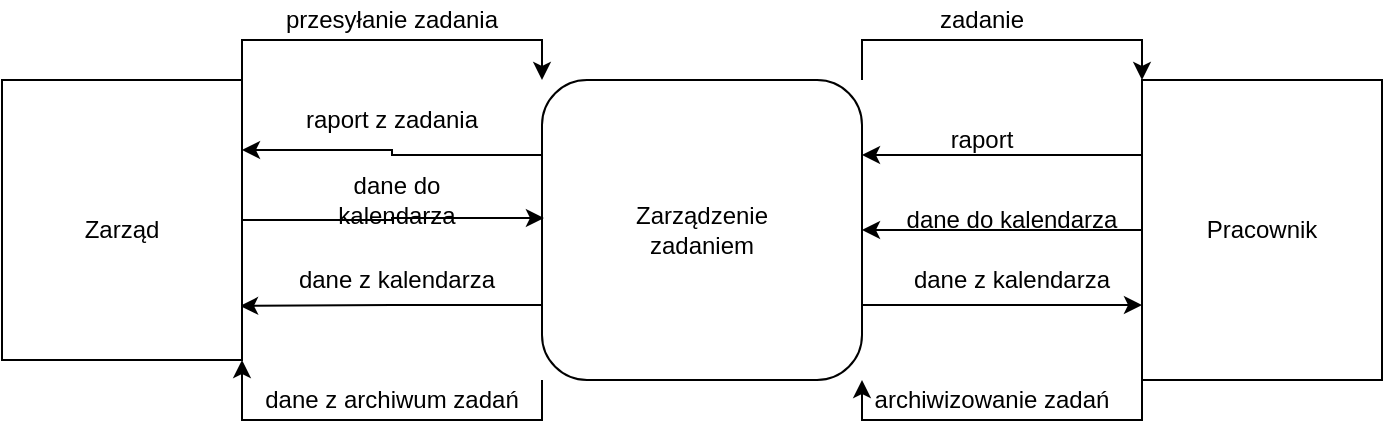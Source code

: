 <mxfile version="13.10.0" type="github">
  <diagram id="pUiLc88zaLxy2dvgrLF7" name="Page-1">
    <mxGraphModel dx="1038" dy="577" grid="1" gridSize="10" guides="1" tooltips="1" connect="1" arrows="1" fold="1" page="1" pageScale="1" pageWidth="827" pageHeight="1169" math="0" shadow="0">
      <root>
        <mxCell id="0" />
        <mxCell id="1" parent="0" />
        <mxCell id="zWVf0HDdn3zUhOF--Pqb-15" style="edgeStyle=orthogonalEdgeStyle;rounded=0;orthogonalLoop=1;jettySize=auto;html=1;exitX=0;exitY=0.25;exitDx=0;exitDy=0;entryX=1;entryY=0.25;entryDx=0;entryDy=0;" edge="1" parent="1" source="zWVf0HDdn3zUhOF--Pqb-1" target="zWVf0HDdn3zUhOF--Pqb-4">
          <mxGeometry relative="1" as="geometry" />
        </mxCell>
        <mxCell id="zWVf0HDdn3zUhOF--Pqb-18" style="edgeStyle=orthogonalEdgeStyle;rounded=0;orthogonalLoop=1;jettySize=auto;html=1;exitX=0;exitY=0.75;exitDx=0;exitDy=0;entryX=0.992;entryY=0.807;entryDx=0;entryDy=0;entryPerimeter=0;" edge="1" parent="1" source="zWVf0HDdn3zUhOF--Pqb-1" target="zWVf0HDdn3zUhOF--Pqb-4">
          <mxGeometry relative="1" as="geometry" />
        </mxCell>
        <mxCell id="zWVf0HDdn3zUhOF--Pqb-20" style="edgeStyle=orthogonalEdgeStyle;rounded=0;orthogonalLoop=1;jettySize=auto;html=1;exitX=0;exitY=1;exitDx=0;exitDy=0;entryX=1;entryY=1;entryDx=0;entryDy=0;" edge="1" parent="1" source="zWVf0HDdn3zUhOF--Pqb-1" target="zWVf0HDdn3zUhOF--Pqb-4">
          <mxGeometry relative="1" as="geometry" />
        </mxCell>
        <mxCell id="zWVf0HDdn3zUhOF--Pqb-23" style="edgeStyle=orthogonalEdgeStyle;rounded=0;orthogonalLoop=1;jettySize=auto;html=1;exitX=1;exitY=0;exitDx=0;exitDy=0;entryX=0;entryY=0;entryDx=0;entryDy=0;" edge="1" parent="1" source="zWVf0HDdn3zUhOF--Pqb-1" target="zWVf0HDdn3zUhOF--Pqb-7">
          <mxGeometry relative="1" as="geometry" />
        </mxCell>
        <mxCell id="zWVf0HDdn3zUhOF--Pqb-29" style="edgeStyle=orthogonalEdgeStyle;rounded=0;orthogonalLoop=1;jettySize=auto;html=1;exitX=1;exitY=0.75;exitDx=0;exitDy=0;entryX=0;entryY=0.75;entryDx=0;entryDy=0;" edge="1" parent="1" source="zWVf0HDdn3zUhOF--Pqb-1" target="zWVf0HDdn3zUhOF--Pqb-7">
          <mxGeometry relative="1" as="geometry" />
        </mxCell>
        <mxCell id="zWVf0HDdn3zUhOF--Pqb-1" value="" style="rounded=1;whiteSpace=wrap;html=1;" vertex="1" parent="1">
          <mxGeometry x="330" y="170" width="160" height="150" as="geometry" />
        </mxCell>
        <mxCell id="zWVf0HDdn3zUhOF--Pqb-2" value="Zarządzenie zadaniem" style="text;html=1;strokeColor=none;fillColor=none;align=center;verticalAlign=middle;whiteSpace=wrap;rounded=0;" vertex="1" parent="1">
          <mxGeometry x="390" y="235" width="40" height="20" as="geometry" />
        </mxCell>
        <mxCell id="zWVf0HDdn3zUhOF--Pqb-11" style="edgeStyle=orthogonalEdgeStyle;rounded=0;orthogonalLoop=1;jettySize=auto;html=1;exitX=1;exitY=0;exitDx=0;exitDy=0;entryX=0;entryY=0;entryDx=0;entryDy=0;" edge="1" parent="1" source="zWVf0HDdn3zUhOF--Pqb-4" target="zWVf0HDdn3zUhOF--Pqb-1">
          <mxGeometry relative="1" as="geometry" />
        </mxCell>
        <mxCell id="zWVf0HDdn3zUhOF--Pqb-16" style="edgeStyle=orthogonalEdgeStyle;rounded=0;orthogonalLoop=1;jettySize=auto;html=1;exitX=1;exitY=0.5;exitDx=0;exitDy=0;entryX=0.006;entryY=0.46;entryDx=0;entryDy=0;entryPerimeter=0;" edge="1" parent="1" source="zWVf0HDdn3zUhOF--Pqb-4" target="zWVf0HDdn3zUhOF--Pqb-1">
          <mxGeometry relative="1" as="geometry" />
        </mxCell>
        <mxCell id="zWVf0HDdn3zUhOF--Pqb-4" value="" style="rounded=0;whiteSpace=wrap;html=1;" vertex="1" parent="1">
          <mxGeometry x="60" y="170" width="120" height="140" as="geometry" />
        </mxCell>
        <mxCell id="zWVf0HDdn3zUhOF--Pqb-6" value="Zarząd" style="text;html=1;strokeColor=none;fillColor=none;align=center;verticalAlign=middle;whiteSpace=wrap;rounded=0;" vertex="1" parent="1">
          <mxGeometry x="100" y="235" width="40" height="20" as="geometry" />
        </mxCell>
        <mxCell id="zWVf0HDdn3zUhOF--Pqb-25" style="edgeStyle=orthogonalEdgeStyle;rounded=0;orthogonalLoop=1;jettySize=auto;html=1;exitX=0;exitY=0.25;exitDx=0;exitDy=0;entryX=1;entryY=0.25;entryDx=0;entryDy=0;" edge="1" parent="1" source="zWVf0HDdn3zUhOF--Pqb-7" target="zWVf0HDdn3zUhOF--Pqb-1">
          <mxGeometry relative="1" as="geometry" />
        </mxCell>
        <mxCell id="zWVf0HDdn3zUhOF--Pqb-27" style="edgeStyle=orthogonalEdgeStyle;rounded=0;orthogonalLoop=1;jettySize=auto;html=1;exitX=0;exitY=0.5;exitDx=0;exitDy=0;entryX=1;entryY=0.5;entryDx=0;entryDy=0;" edge="1" parent="1" source="zWVf0HDdn3zUhOF--Pqb-7" target="zWVf0HDdn3zUhOF--Pqb-1">
          <mxGeometry relative="1" as="geometry" />
        </mxCell>
        <mxCell id="zWVf0HDdn3zUhOF--Pqb-31" style="edgeStyle=orthogonalEdgeStyle;rounded=0;orthogonalLoop=1;jettySize=auto;html=1;exitX=0;exitY=1;exitDx=0;exitDy=0;entryX=1;entryY=1;entryDx=0;entryDy=0;" edge="1" parent="1" source="zWVf0HDdn3zUhOF--Pqb-7" target="zWVf0HDdn3zUhOF--Pqb-1">
          <mxGeometry relative="1" as="geometry" />
        </mxCell>
        <mxCell id="zWVf0HDdn3zUhOF--Pqb-7" value="" style="rounded=0;whiteSpace=wrap;html=1;" vertex="1" parent="1">
          <mxGeometry x="630" y="170" width="120" height="150" as="geometry" />
        </mxCell>
        <mxCell id="zWVf0HDdn3zUhOF--Pqb-8" value="Pracownik" style="text;html=1;strokeColor=none;fillColor=none;align=center;verticalAlign=middle;whiteSpace=wrap;rounded=0;" vertex="1" parent="1">
          <mxGeometry x="670" y="237.5" width="40" height="15" as="geometry" />
        </mxCell>
        <mxCell id="zWVf0HDdn3zUhOF--Pqb-12" value="przesyłanie zadania" style="text;html=1;strokeColor=none;fillColor=none;align=center;verticalAlign=middle;whiteSpace=wrap;rounded=0;" vertex="1" parent="1">
          <mxGeometry x="180" y="130" width="150" height="20" as="geometry" />
        </mxCell>
        <mxCell id="zWVf0HDdn3zUhOF--Pqb-14" value="raport z zadania" style="text;html=1;strokeColor=none;fillColor=none;align=center;verticalAlign=middle;whiteSpace=wrap;rounded=0;" vertex="1" parent="1">
          <mxGeometry x="200" y="180" width="110" height="20" as="geometry" />
        </mxCell>
        <mxCell id="zWVf0HDdn3zUhOF--Pqb-17" value="dane do kalendarza" style="text;html=1;strokeColor=none;fillColor=none;align=center;verticalAlign=middle;whiteSpace=wrap;rounded=0;" vertex="1" parent="1">
          <mxGeometry x="205" y="220" width="105" height="20" as="geometry" />
        </mxCell>
        <mxCell id="zWVf0HDdn3zUhOF--Pqb-19" value="dane z kalendarza" style="text;html=1;strokeColor=none;fillColor=none;align=center;verticalAlign=middle;whiteSpace=wrap;rounded=0;" vertex="1" parent="1">
          <mxGeometry x="205" y="260" width="105" height="20" as="geometry" />
        </mxCell>
        <mxCell id="zWVf0HDdn3zUhOF--Pqb-21" value="dane z archiwum zadań" style="text;html=1;strokeColor=none;fillColor=none;align=center;verticalAlign=middle;whiteSpace=wrap;rounded=0;" vertex="1" parent="1">
          <mxGeometry x="185" y="320" width="140" height="20" as="geometry" />
        </mxCell>
        <mxCell id="zWVf0HDdn3zUhOF--Pqb-24" value="zadanie" style="text;html=1;strokeColor=none;fillColor=none;align=center;verticalAlign=middle;whiteSpace=wrap;rounded=0;" vertex="1" parent="1">
          <mxGeometry x="530" y="130" width="40" height="20" as="geometry" />
        </mxCell>
        <mxCell id="zWVf0HDdn3zUhOF--Pqb-26" value="raport" style="text;html=1;strokeColor=none;fillColor=none;align=center;verticalAlign=middle;whiteSpace=wrap;rounded=0;" vertex="1" parent="1">
          <mxGeometry x="530" y="190" width="40" height="20" as="geometry" />
        </mxCell>
        <mxCell id="zWVf0HDdn3zUhOF--Pqb-28" value="dane do kalendarza" style="text;html=1;strokeColor=none;fillColor=none;align=center;verticalAlign=middle;whiteSpace=wrap;rounded=0;" vertex="1" parent="1">
          <mxGeometry x="500" y="230" width="130" height="20" as="geometry" />
        </mxCell>
        <mxCell id="zWVf0HDdn3zUhOF--Pqb-30" value="dane z kalendarza" style="text;html=1;strokeColor=none;fillColor=none;align=center;verticalAlign=middle;whiteSpace=wrap;rounded=0;" vertex="1" parent="1">
          <mxGeometry x="510" y="260" width="110" height="20" as="geometry" />
        </mxCell>
        <mxCell id="zWVf0HDdn3zUhOF--Pqb-32" value="archiwizowanie zadań" style="text;html=1;strokeColor=none;fillColor=none;align=center;verticalAlign=middle;whiteSpace=wrap;rounded=0;" vertex="1" parent="1">
          <mxGeometry x="490" y="320" width="130" height="20" as="geometry" />
        </mxCell>
      </root>
    </mxGraphModel>
  </diagram>
</mxfile>

